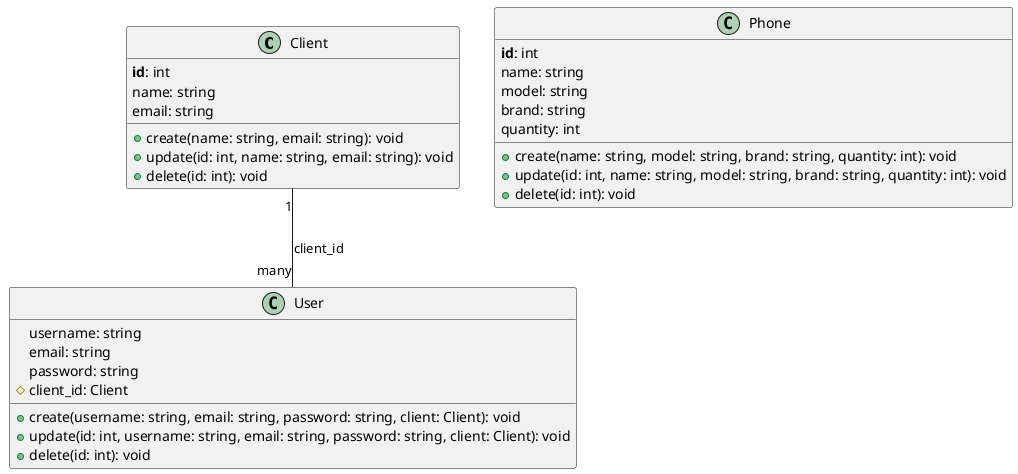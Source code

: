 @startuml datamodel

!define table(name,desc) class name as "desc"
!define primary_key(x) <b>x</b>
!define foreign_key(x) #x

table(Client, "Client") {
  primary_key(id): int
  name: string
  email: string
  +create(name: string, email: string): void
  +update(id: int, name: string, email: string): void
  +delete(id: int): void
}

table(Phone, "Phone") {
  primary_key(id): int
  name: string
  model: string
  brand: string
  quantity: int
  +create(name: string, model: string, brand: string, quantity: int): void
  +update(id: int, name: string, model: string, brand: string, quantity: int): void
  +delete(id: int): void
}

table(User, "User") {
  username: string
  email: string
  password: string
  foreign_key(client_id): Client
  +create(username: string, email: string, password: string, client: Client): void
  +update(id: int, username: string, email: string, password: string, client: Client): void
  +delete(id: int): void
}



Client "1" -- "many" User : client_id



@enduml
